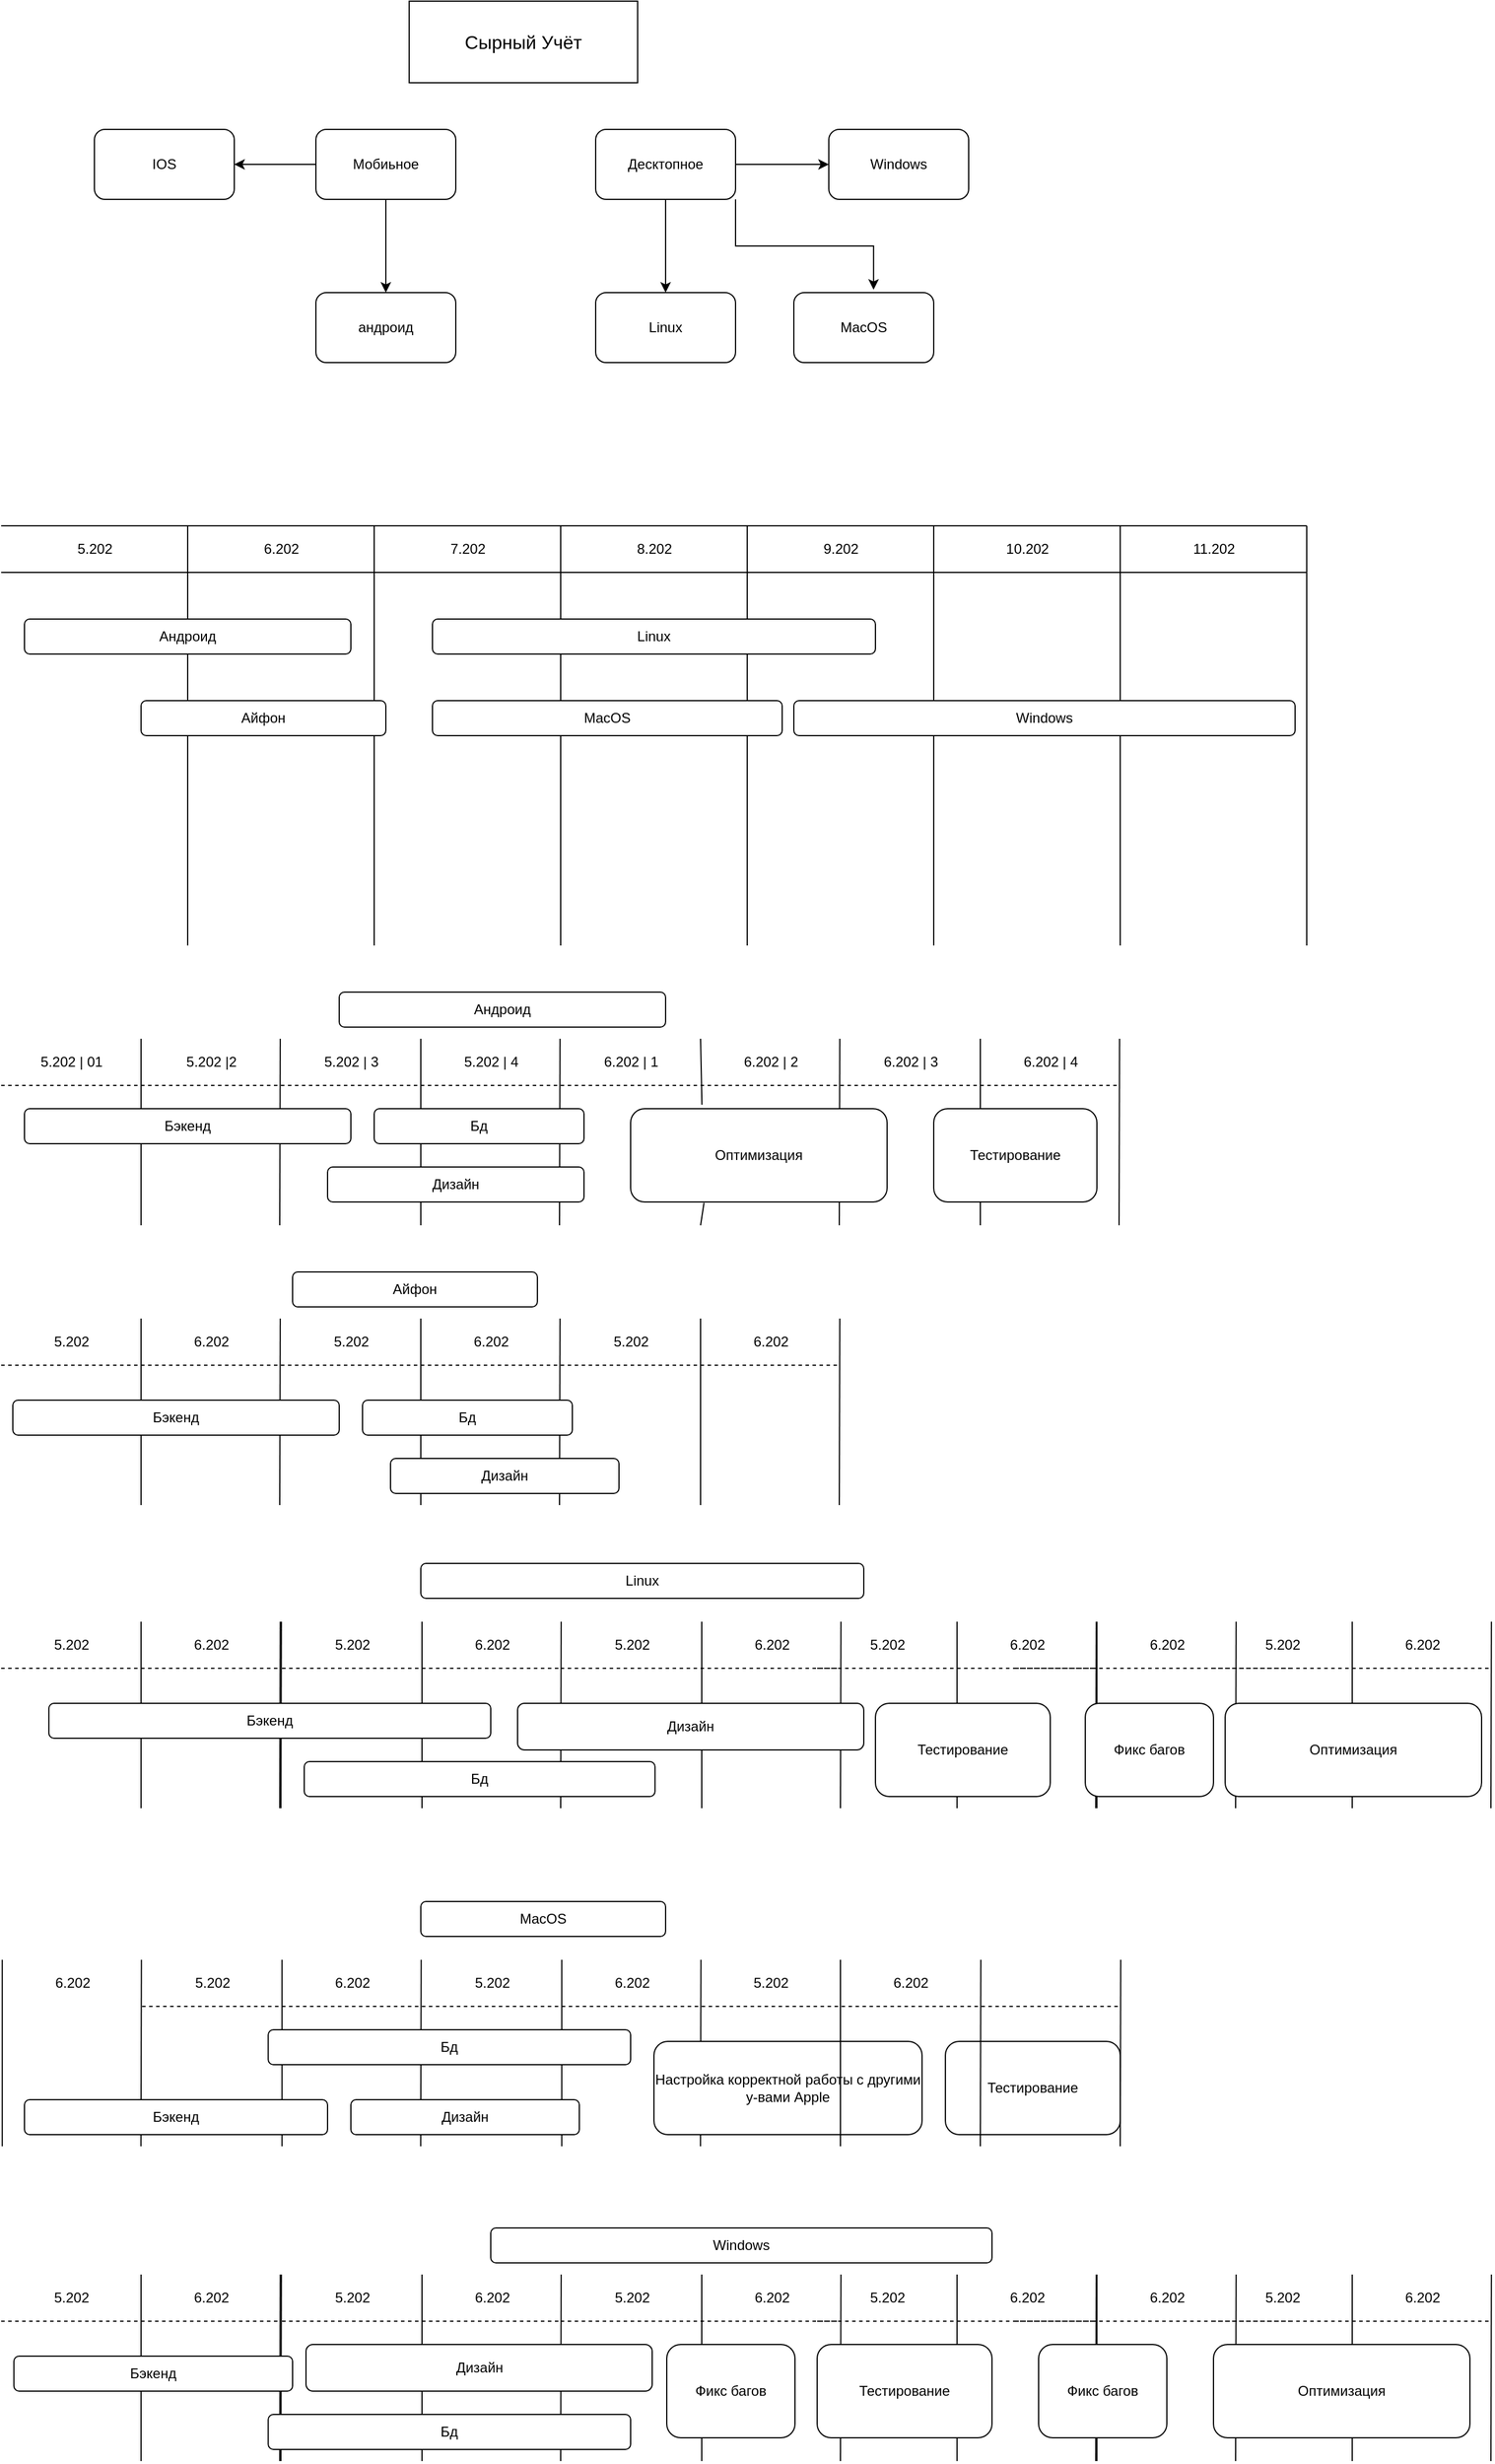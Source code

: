 <mxfile version="15.2.1" type="github">
  <diagram id="F3Oq2SdxqIKDGbHoNa_y" name="Page-1">
    <mxGraphModel dx="1240" dy="643" grid="1" gridSize="10" guides="1" tooltips="1" connect="1" arrows="1" fold="1" page="1" pageScale="1" pageWidth="827" pageHeight="1169" math="0" shadow="0">
      <root>
        <mxCell id="0" />
        <mxCell id="1" parent="0" />
        <mxCell id="UUQHCcC1c7Up3ryjeAP4-1" value="&lt;font style=&quot;font-size: 16px&quot;&gt;Сырный Учёт&lt;/font&gt;" style="rounded=0;whiteSpace=wrap;html=1;" vertex="1" parent="1">
          <mxGeometry x="350" y="30" width="196" height="70" as="geometry" />
        </mxCell>
        <mxCell id="UUQHCcC1c7Up3ryjeAP4-4" value="" style="edgeStyle=orthogonalEdgeStyle;rounded=0;orthogonalLoop=1;jettySize=auto;html=1;" edge="1" parent="1" source="UUQHCcC1c7Up3ryjeAP4-2" target="UUQHCcC1c7Up3ryjeAP4-3">
          <mxGeometry relative="1" as="geometry" />
        </mxCell>
        <mxCell id="UUQHCcC1c7Up3ryjeAP4-6" value="" style="edgeStyle=orthogonalEdgeStyle;rounded=0;orthogonalLoop=1;jettySize=auto;html=1;" edge="1" parent="1" source="UUQHCcC1c7Up3ryjeAP4-2" target="UUQHCcC1c7Up3ryjeAP4-5">
          <mxGeometry relative="1" as="geometry" />
        </mxCell>
        <mxCell id="UUQHCcC1c7Up3ryjeAP4-2" value="Мобиьное" style="rounded=1;whiteSpace=wrap;html=1;" vertex="1" parent="1">
          <mxGeometry x="270" y="140" width="120" height="60" as="geometry" />
        </mxCell>
        <mxCell id="UUQHCcC1c7Up3ryjeAP4-3" value="андроид" style="whiteSpace=wrap;html=1;rounded=1;" vertex="1" parent="1">
          <mxGeometry x="270" y="280" width="120" height="60" as="geometry" />
        </mxCell>
        <mxCell id="UUQHCcC1c7Up3ryjeAP4-5" value="IOS" style="whiteSpace=wrap;html=1;rounded=1;" vertex="1" parent="1">
          <mxGeometry x="80" y="140" width="120" height="60" as="geometry" />
        </mxCell>
        <mxCell id="UUQHCcC1c7Up3ryjeAP4-10" value="" style="edgeStyle=orthogonalEdgeStyle;rounded=0;orthogonalLoop=1;jettySize=auto;html=1;" edge="1" parent="1" source="UUQHCcC1c7Up3ryjeAP4-7" target="UUQHCcC1c7Up3ryjeAP4-9">
          <mxGeometry relative="1" as="geometry" />
        </mxCell>
        <mxCell id="UUQHCcC1c7Up3ryjeAP4-12" value="" style="edgeStyle=orthogonalEdgeStyle;rounded=0;orthogonalLoop=1;jettySize=auto;html=1;" edge="1" parent="1" source="UUQHCcC1c7Up3ryjeAP4-7" target="UUQHCcC1c7Up3ryjeAP4-11">
          <mxGeometry relative="1" as="geometry" />
        </mxCell>
        <mxCell id="UUQHCcC1c7Up3ryjeAP4-13" style="edgeStyle=orthogonalEdgeStyle;rounded=0;orthogonalLoop=1;jettySize=auto;html=1;exitX=1;exitY=1;exitDx=0;exitDy=0;entryX=0.57;entryY=-0.042;entryDx=0;entryDy=0;entryPerimeter=0;" edge="1" parent="1" source="UUQHCcC1c7Up3ryjeAP4-7" target="UUQHCcC1c7Up3ryjeAP4-14">
          <mxGeometry relative="1" as="geometry">
            <mxPoint x="770" y="260" as="targetPoint" />
          </mxGeometry>
        </mxCell>
        <mxCell id="UUQHCcC1c7Up3ryjeAP4-7" value="Десктопное" style="rounded=1;whiteSpace=wrap;html=1;" vertex="1" parent="1">
          <mxGeometry x="510" y="140" width="120" height="60" as="geometry" />
        </mxCell>
        <mxCell id="UUQHCcC1c7Up3ryjeAP4-9" value="Linux" style="whiteSpace=wrap;html=1;rounded=1;" vertex="1" parent="1">
          <mxGeometry x="510" y="280" width="120" height="60" as="geometry" />
        </mxCell>
        <mxCell id="UUQHCcC1c7Up3ryjeAP4-11" value="Windows" style="whiteSpace=wrap;html=1;rounded=1;" vertex="1" parent="1">
          <mxGeometry x="710" y="140" width="120" height="60" as="geometry" />
        </mxCell>
        <mxCell id="UUQHCcC1c7Up3ryjeAP4-14" value="MacOS" style="rounded=1;whiteSpace=wrap;html=1;" vertex="1" parent="1">
          <mxGeometry x="680" y="280" width="120" height="60" as="geometry" />
        </mxCell>
        <mxCell id="UUQHCcC1c7Up3ryjeAP4-15" value="" style="endArrow=none;html=1;" edge="1" parent="1">
          <mxGeometry width="50" height="50" relative="1" as="geometry">
            <mxPoint y="480" as="sourcePoint" />
            <mxPoint x="1120" y="480" as="targetPoint" />
          </mxGeometry>
        </mxCell>
        <mxCell id="UUQHCcC1c7Up3ryjeAP4-18" value="" style="endArrow=none;html=1;" edge="1" parent="1">
          <mxGeometry width="50" height="50" relative="1" as="geometry">
            <mxPoint x="160" y="840" as="sourcePoint" />
            <mxPoint x="160" y="480" as="targetPoint" />
          </mxGeometry>
        </mxCell>
        <mxCell id="UUQHCcC1c7Up3ryjeAP4-19" value="" style="endArrow=none;html=1;" edge="1" parent="1">
          <mxGeometry width="50" height="50" relative="1" as="geometry">
            <mxPoint x="480" y="840.0" as="sourcePoint" />
            <mxPoint x="480" y="480" as="targetPoint" />
          </mxGeometry>
        </mxCell>
        <mxCell id="UUQHCcC1c7Up3ryjeAP4-20" value="" style="endArrow=none;html=1;" edge="1" parent="1">
          <mxGeometry width="50" height="50" relative="1" as="geometry">
            <mxPoint x="320" y="840.0" as="sourcePoint" />
            <mxPoint x="320" y="480" as="targetPoint" />
          </mxGeometry>
        </mxCell>
        <mxCell id="UUQHCcC1c7Up3ryjeAP4-21" value="" style="endArrow=none;html=1;" edge="1" parent="1">
          <mxGeometry width="50" height="50" relative="1" as="geometry">
            <mxPoint x="800" y="840.0" as="sourcePoint" />
            <mxPoint x="800" y="480" as="targetPoint" />
          </mxGeometry>
        </mxCell>
        <mxCell id="UUQHCcC1c7Up3ryjeAP4-22" value="" style="endArrow=none;html=1;" edge="1" parent="1">
          <mxGeometry width="50" height="50" relative="1" as="geometry">
            <mxPoint x="640" y="840.0" as="sourcePoint" />
            <mxPoint x="640" y="480" as="targetPoint" />
          </mxGeometry>
        </mxCell>
        <mxCell id="UUQHCcC1c7Up3ryjeAP4-23" value="" style="endArrow=none;html=1;" edge="1" parent="1">
          <mxGeometry width="50" height="50" relative="1" as="geometry">
            <mxPoint y="520" as="sourcePoint" />
            <mxPoint x="1120" y="520" as="targetPoint" />
          </mxGeometry>
        </mxCell>
        <mxCell id="UUQHCcC1c7Up3ryjeAP4-24" value="6.202" style="text;html=1;align=center;verticalAlign=middle;resizable=0;points=[];autosize=1;strokeColor=none;fillColor=none;" vertex="1" parent="1">
          <mxGeometry x="210" y="490" width="60" height="20" as="geometry" />
        </mxCell>
        <mxCell id="UUQHCcC1c7Up3ryjeAP4-25" value="7.202" style="text;html=1;align=center;verticalAlign=middle;resizable=0;points=[];autosize=1;strokeColor=none;fillColor=none;" vertex="1" parent="1">
          <mxGeometry x="370" y="490" width="60" height="20" as="geometry" />
        </mxCell>
        <mxCell id="UUQHCcC1c7Up3ryjeAP4-26" value="5.202" style="text;html=1;align=center;verticalAlign=middle;resizable=0;points=[];autosize=1;strokeColor=none;fillColor=none;" vertex="1" parent="1">
          <mxGeometry x="50" y="490" width="60" height="20" as="geometry" />
        </mxCell>
        <mxCell id="UUQHCcC1c7Up3ryjeAP4-27" value="8.202" style="text;html=1;align=center;verticalAlign=middle;resizable=0;points=[];autosize=1;strokeColor=none;fillColor=none;" vertex="1" parent="1">
          <mxGeometry x="530" y="490" width="60" height="20" as="geometry" />
        </mxCell>
        <mxCell id="UUQHCcC1c7Up3ryjeAP4-28" value="9.202" style="text;html=1;align=center;verticalAlign=middle;resizable=0;points=[];autosize=1;strokeColor=none;fillColor=none;" vertex="1" parent="1">
          <mxGeometry x="690" y="490" width="60" height="20" as="geometry" />
        </mxCell>
        <mxCell id="UUQHCcC1c7Up3ryjeAP4-29" value="Андроид" style="rounded=1;whiteSpace=wrap;html=1;" vertex="1" parent="1">
          <mxGeometry x="20" y="560" width="280" height="30" as="geometry" />
        </mxCell>
        <mxCell id="UUQHCcC1c7Up3ryjeAP4-30" value="Айфон" style="rounded=1;whiteSpace=wrap;html=1;" vertex="1" parent="1">
          <mxGeometry x="120" y="630" width="210" height="30" as="geometry" />
        </mxCell>
        <mxCell id="UUQHCcC1c7Up3ryjeAP4-31" value="Linux" style="rounded=1;whiteSpace=wrap;html=1;" vertex="1" parent="1">
          <mxGeometry x="370" y="560" width="380" height="30" as="geometry" />
        </mxCell>
        <mxCell id="UUQHCcC1c7Up3ryjeAP4-32" value="MacOS" style="rounded=1;whiteSpace=wrap;html=1;" vertex="1" parent="1">
          <mxGeometry x="370" y="630" width="300" height="30" as="geometry" />
        </mxCell>
        <mxCell id="UUQHCcC1c7Up3ryjeAP4-36" value="" style="endArrow=none;html=1;" edge="1" parent="1">
          <mxGeometry width="50" height="50" relative="1" as="geometry">
            <mxPoint x="1120" y="840.0" as="sourcePoint" />
            <mxPoint x="1120" y="480" as="targetPoint" />
          </mxGeometry>
        </mxCell>
        <mxCell id="UUQHCcC1c7Up3ryjeAP4-37" value="" style="endArrow=none;html=1;" edge="1" parent="1">
          <mxGeometry width="50" height="50" relative="1" as="geometry">
            <mxPoint x="960" y="840.0" as="sourcePoint" />
            <mxPoint x="960" y="480" as="targetPoint" />
          </mxGeometry>
        </mxCell>
        <mxCell id="UUQHCcC1c7Up3ryjeAP4-38" value="11.202" style="text;html=1;align=center;verticalAlign=middle;resizable=0;points=[];autosize=1;strokeColor=none;fillColor=none;" vertex="1" parent="1">
          <mxGeometry x="1010" y="490" width="60" height="20" as="geometry" />
        </mxCell>
        <mxCell id="UUQHCcC1c7Up3ryjeAP4-39" value="10.202" style="text;html=1;align=center;verticalAlign=middle;resizable=0;points=[];autosize=1;strokeColor=none;fillColor=none;" vertex="1" parent="1">
          <mxGeometry x="850" y="490" width="60" height="20" as="geometry" />
        </mxCell>
        <mxCell id="UUQHCcC1c7Up3ryjeAP4-40" value="Windows" style="rounded=1;whiteSpace=wrap;html=1;" vertex="1" parent="1">
          <mxGeometry x="680" y="630" width="430" height="30" as="geometry" />
        </mxCell>
        <mxCell id="UUQHCcC1c7Up3ryjeAP4-41" value="" style="endArrow=none;html=1;" edge="1" parent="1">
          <mxGeometry width="50" height="50" relative="1" as="geometry">
            <mxPoint x="120" y="1080" as="sourcePoint" />
            <mxPoint x="120" y="920" as="targetPoint" />
          </mxGeometry>
        </mxCell>
        <mxCell id="UUQHCcC1c7Up3ryjeAP4-42" value="" style="endArrow=none;html=1;" edge="1" parent="1">
          <mxGeometry width="50" height="50" relative="1" as="geometry">
            <mxPoint x="239" y="1080" as="sourcePoint" />
            <mxPoint x="239.41" y="920" as="targetPoint" />
          </mxGeometry>
        </mxCell>
        <mxCell id="UUQHCcC1c7Up3ryjeAP4-43" value="5.202 |2" style="text;html=1;align=center;verticalAlign=middle;resizable=0;points=[];autosize=1;strokeColor=none;fillColor=none;" vertex="1" parent="1">
          <mxGeometry x="145" y="930" width="70" height="20" as="geometry" />
        </mxCell>
        <mxCell id="UUQHCcC1c7Up3ryjeAP4-44" value="5.202 | 01" style="text;html=1;align=center;verticalAlign=middle;resizable=0;points=[];autosize=1;strokeColor=none;fillColor=none;" vertex="1" parent="1">
          <mxGeometry x="20" y="930" width="80" height="20" as="geometry" />
        </mxCell>
        <mxCell id="UUQHCcC1c7Up3ryjeAP4-45" value="Андроид" style="rounded=1;whiteSpace=wrap;html=1;" vertex="1" parent="1">
          <mxGeometry x="290" y="880" width="280" height="30" as="geometry" />
        </mxCell>
        <mxCell id="UUQHCcC1c7Up3ryjeAP4-47" value="" style="endArrow=none;dashed=1;html=1;" edge="1" parent="1">
          <mxGeometry width="50" height="50" relative="1" as="geometry">
            <mxPoint y="960" as="sourcePoint" />
            <mxPoint x="240" y="960" as="targetPoint" />
          </mxGeometry>
        </mxCell>
        <mxCell id="UUQHCcC1c7Up3ryjeAP4-52" value="" style="endArrow=none;html=1;" edge="1" parent="1">
          <mxGeometry width="50" height="50" relative="1" as="geometry">
            <mxPoint x="360" y="1080.0" as="sourcePoint" />
            <mxPoint x="360" y="920.0" as="targetPoint" />
          </mxGeometry>
        </mxCell>
        <mxCell id="UUQHCcC1c7Up3ryjeAP4-53" value="" style="endArrow=none;html=1;" edge="1" parent="1">
          <mxGeometry width="50" height="50" relative="1" as="geometry">
            <mxPoint x="479" y="1080.0" as="sourcePoint" />
            <mxPoint x="479.41" y="920.0" as="targetPoint" />
          </mxGeometry>
        </mxCell>
        <mxCell id="UUQHCcC1c7Up3ryjeAP4-54" value="5.202 | 4" style="text;html=1;align=center;verticalAlign=middle;resizable=0;points=[];autosize=1;strokeColor=none;fillColor=none;" vertex="1" parent="1">
          <mxGeometry x="380" y="930" width="80" height="20" as="geometry" />
        </mxCell>
        <mxCell id="UUQHCcC1c7Up3ryjeAP4-55" value="5.202 | 3" style="text;html=1;align=center;verticalAlign=middle;resizable=0;points=[];autosize=1;strokeColor=none;fillColor=none;" vertex="1" parent="1">
          <mxGeometry x="260" y="930" width="80" height="20" as="geometry" />
        </mxCell>
        <mxCell id="UUQHCcC1c7Up3ryjeAP4-56" value="" style="endArrow=none;dashed=1;html=1;" edge="1" parent="1">
          <mxGeometry width="50" height="50" relative="1" as="geometry">
            <mxPoint x="240" y="960.0" as="sourcePoint" />
            <mxPoint x="480" y="960.0" as="targetPoint" />
          </mxGeometry>
        </mxCell>
        <mxCell id="UUQHCcC1c7Up3ryjeAP4-57" value="" style="endArrow=none;html=1;startArrow=none;exitX=0.278;exitY=-0.042;exitDx=0;exitDy=0;exitPerimeter=0;" edge="1" parent="1" source="UUQHCcC1c7Up3ryjeAP4-123">
          <mxGeometry width="50" height="50" relative="1" as="geometry">
            <mxPoint x="600" y="970" as="sourcePoint" />
            <mxPoint x="600" y="920.0" as="targetPoint" />
          </mxGeometry>
        </mxCell>
        <mxCell id="UUQHCcC1c7Up3ryjeAP4-58" value="" style="endArrow=none;html=1;" edge="1" parent="1">
          <mxGeometry width="50" height="50" relative="1" as="geometry">
            <mxPoint x="719" y="1080.0" as="sourcePoint" />
            <mxPoint x="719.41" y="920.0" as="targetPoint" />
          </mxGeometry>
        </mxCell>
        <mxCell id="UUQHCcC1c7Up3ryjeAP4-59" value="6.202 | 2" style="text;html=1;align=center;verticalAlign=middle;resizable=0;points=[];autosize=1;strokeColor=none;fillColor=none;" vertex="1" parent="1">
          <mxGeometry x="620" y="930" width="80" height="20" as="geometry" />
        </mxCell>
        <mxCell id="UUQHCcC1c7Up3ryjeAP4-60" value="6.202 | 1" style="text;html=1;align=center;verticalAlign=middle;resizable=0;points=[];autosize=1;strokeColor=none;fillColor=none;" vertex="1" parent="1">
          <mxGeometry x="500" y="930" width="80" height="20" as="geometry" />
        </mxCell>
        <mxCell id="UUQHCcC1c7Up3ryjeAP4-61" value="" style="endArrow=none;dashed=1;html=1;" edge="1" parent="1">
          <mxGeometry width="50" height="50" relative="1" as="geometry">
            <mxPoint x="480" y="960.0" as="sourcePoint" />
            <mxPoint x="720" y="960.0" as="targetPoint" />
          </mxGeometry>
        </mxCell>
        <mxCell id="UUQHCcC1c7Up3ryjeAP4-62" value="" style="endArrow=none;html=1;" edge="1" parent="1">
          <mxGeometry width="50" height="50" relative="1" as="geometry">
            <mxPoint x="840" y="1080.0" as="sourcePoint" />
            <mxPoint x="840" y="920.0" as="targetPoint" />
          </mxGeometry>
        </mxCell>
        <mxCell id="UUQHCcC1c7Up3ryjeAP4-63" value="" style="endArrow=none;html=1;" edge="1" parent="1">
          <mxGeometry width="50" height="50" relative="1" as="geometry">
            <mxPoint x="959" y="1080.0" as="sourcePoint" />
            <mxPoint x="959.41" y="920.0" as="targetPoint" />
          </mxGeometry>
        </mxCell>
        <mxCell id="UUQHCcC1c7Up3ryjeAP4-64" value="6.202 | 4" style="text;html=1;align=center;verticalAlign=middle;resizable=0;points=[];autosize=1;strokeColor=none;fillColor=none;" vertex="1" parent="1">
          <mxGeometry x="860" y="930" width="80" height="20" as="geometry" />
        </mxCell>
        <mxCell id="UUQHCcC1c7Up3ryjeAP4-65" value="6.202 | 3" style="text;html=1;align=center;verticalAlign=middle;resizable=0;points=[];autosize=1;strokeColor=none;fillColor=none;" vertex="1" parent="1">
          <mxGeometry x="740" y="930" width="80" height="20" as="geometry" />
        </mxCell>
        <mxCell id="UUQHCcC1c7Up3ryjeAP4-66" value="" style="endArrow=none;dashed=1;html=1;" edge="1" parent="1">
          <mxGeometry width="50" height="50" relative="1" as="geometry">
            <mxPoint x="720" y="960.0" as="sourcePoint" />
            <mxPoint x="960" y="960.0" as="targetPoint" />
          </mxGeometry>
        </mxCell>
        <mxCell id="UUQHCcC1c7Up3ryjeAP4-67" value="" style="endArrow=none;html=1;" edge="1" parent="1">
          <mxGeometry width="50" height="50" relative="1" as="geometry">
            <mxPoint x="120" y="1320.0" as="sourcePoint" />
            <mxPoint x="120" y="1160.0" as="targetPoint" />
          </mxGeometry>
        </mxCell>
        <mxCell id="UUQHCcC1c7Up3ryjeAP4-68" value="" style="endArrow=none;html=1;" edge="1" parent="1">
          <mxGeometry width="50" height="50" relative="1" as="geometry">
            <mxPoint x="239" y="1320.0" as="sourcePoint" />
            <mxPoint x="239.41" y="1160.0" as="targetPoint" />
          </mxGeometry>
        </mxCell>
        <mxCell id="UUQHCcC1c7Up3ryjeAP4-69" value="6.202" style="text;html=1;align=center;verticalAlign=middle;resizable=0;points=[];autosize=1;strokeColor=none;fillColor=none;" vertex="1" parent="1">
          <mxGeometry x="150" y="1170" width="60" height="20" as="geometry" />
        </mxCell>
        <mxCell id="UUQHCcC1c7Up3ryjeAP4-70" value="5.202" style="text;html=1;align=center;verticalAlign=middle;resizable=0;points=[];autosize=1;strokeColor=none;fillColor=none;" vertex="1" parent="1">
          <mxGeometry x="30" y="1170" width="60" height="20" as="geometry" />
        </mxCell>
        <mxCell id="UUQHCcC1c7Up3ryjeAP4-71" value="" style="endArrow=none;dashed=1;html=1;" edge="1" parent="1">
          <mxGeometry width="50" height="50" relative="1" as="geometry">
            <mxPoint y="1200.0" as="sourcePoint" />
            <mxPoint x="240" y="1200.0" as="targetPoint" />
          </mxGeometry>
        </mxCell>
        <mxCell id="UUQHCcC1c7Up3ryjeAP4-72" value="" style="endArrow=none;html=1;" edge="1" parent="1">
          <mxGeometry width="50" height="50" relative="1" as="geometry">
            <mxPoint x="360" y="1320" as="sourcePoint" />
            <mxPoint x="360" y="1160.0" as="targetPoint" />
          </mxGeometry>
        </mxCell>
        <mxCell id="UUQHCcC1c7Up3ryjeAP4-73" value="" style="endArrow=none;html=1;" edge="1" parent="1">
          <mxGeometry width="50" height="50" relative="1" as="geometry">
            <mxPoint x="479" y="1320" as="sourcePoint" />
            <mxPoint x="479.41" y="1160.0" as="targetPoint" />
          </mxGeometry>
        </mxCell>
        <mxCell id="UUQHCcC1c7Up3ryjeAP4-74" value="6.202" style="text;html=1;align=center;verticalAlign=middle;resizable=0;points=[];autosize=1;strokeColor=none;fillColor=none;" vertex="1" parent="1">
          <mxGeometry x="390" y="1170" width="60" height="20" as="geometry" />
        </mxCell>
        <mxCell id="UUQHCcC1c7Up3ryjeAP4-75" value="5.202" style="text;html=1;align=center;verticalAlign=middle;resizable=0;points=[];autosize=1;strokeColor=none;fillColor=none;" vertex="1" parent="1">
          <mxGeometry x="270" y="1170" width="60" height="20" as="geometry" />
        </mxCell>
        <mxCell id="UUQHCcC1c7Up3ryjeAP4-76" value="" style="endArrow=none;dashed=1;html=1;" edge="1" parent="1">
          <mxGeometry width="50" height="50" relative="1" as="geometry">
            <mxPoint x="240" y="1200.0" as="sourcePoint" />
            <mxPoint x="480" y="1200.0" as="targetPoint" />
          </mxGeometry>
        </mxCell>
        <mxCell id="UUQHCcC1c7Up3ryjeAP4-77" value="" style="endArrow=none;html=1;" edge="1" parent="1">
          <mxGeometry width="50" height="50" relative="1" as="geometry">
            <mxPoint x="600" y="1320" as="sourcePoint" />
            <mxPoint x="600" y="1160.0" as="targetPoint" />
          </mxGeometry>
        </mxCell>
        <mxCell id="UUQHCcC1c7Up3ryjeAP4-78" value="" style="endArrow=none;html=1;" edge="1" parent="1">
          <mxGeometry width="50" height="50" relative="1" as="geometry">
            <mxPoint x="719" y="1320" as="sourcePoint" />
            <mxPoint x="719.41" y="1160.0" as="targetPoint" />
          </mxGeometry>
        </mxCell>
        <mxCell id="UUQHCcC1c7Up3ryjeAP4-79" value="6.202" style="text;html=1;align=center;verticalAlign=middle;resizable=0;points=[];autosize=1;strokeColor=none;fillColor=none;" vertex="1" parent="1">
          <mxGeometry x="630" y="1170" width="60" height="20" as="geometry" />
        </mxCell>
        <mxCell id="UUQHCcC1c7Up3ryjeAP4-80" value="5.202" style="text;html=1;align=center;verticalAlign=middle;resizable=0;points=[];autosize=1;strokeColor=none;fillColor=none;" vertex="1" parent="1">
          <mxGeometry x="510" y="1170" width="60" height="20" as="geometry" />
        </mxCell>
        <mxCell id="UUQHCcC1c7Up3ryjeAP4-81" value="" style="endArrow=none;dashed=1;html=1;" edge="1" parent="1">
          <mxGeometry width="50" height="50" relative="1" as="geometry">
            <mxPoint x="480" y="1200.0" as="sourcePoint" />
            <mxPoint x="720" y="1200.0" as="targetPoint" />
          </mxGeometry>
        </mxCell>
        <mxCell id="UUQHCcC1c7Up3ryjeAP4-82" value="" style="endArrow=none;html=1;" edge="1" parent="1">
          <mxGeometry width="50" height="50" relative="1" as="geometry">
            <mxPoint x="120" y="1580" as="sourcePoint" />
            <mxPoint x="120" y="1420.0" as="targetPoint" />
          </mxGeometry>
        </mxCell>
        <mxCell id="UUQHCcC1c7Up3ryjeAP4-83" value="" style="endArrow=none;html=1;" edge="1" parent="1">
          <mxGeometry width="50" height="50" relative="1" as="geometry">
            <mxPoint x="239" y="1580" as="sourcePoint" />
            <mxPoint x="239.41" y="1420.0" as="targetPoint" />
          </mxGeometry>
        </mxCell>
        <mxCell id="UUQHCcC1c7Up3ryjeAP4-84" value="6.202" style="text;html=1;align=center;verticalAlign=middle;resizable=0;points=[];autosize=1;strokeColor=none;fillColor=none;" vertex="1" parent="1">
          <mxGeometry x="150" y="1430" width="60" height="20" as="geometry" />
        </mxCell>
        <mxCell id="UUQHCcC1c7Up3ryjeAP4-85" value="5.202" style="text;html=1;align=center;verticalAlign=middle;resizable=0;points=[];autosize=1;strokeColor=none;fillColor=none;" vertex="1" parent="1">
          <mxGeometry x="30" y="1430" width="60" height="20" as="geometry" />
        </mxCell>
        <mxCell id="UUQHCcC1c7Up3ryjeAP4-86" value="" style="endArrow=none;dashed=1;html=1;" edge="1" parent="1">
          <mxGeometry width="50" height="50" relative="1" as="geometry">
            <mxPoint y="1460.0" as="sourcePoint" />
            <mxPoint x="240" y="1460.0" as="targetPoint" />
          </mxGeometry>
        </mxCell>
        <mxCell id="UUQHCcC1c7Up3ryjeAP4-88" value="" style="endArrow=none;html=1;" edge="1" parent="1">
          <mxGeometry width="50" height="50" relative="1" as="geometry">
            <mxPoint x="240" y="1580" as="sourcePoint" />
            <mxPoint x="240.41" y="1420.0" as="targetPoint" />
          </mxGeometry>
        </mxCell>
        <mxCell id="UUQHCcC1c7Up3ryjeAP4-89" value="" style="endArrow=none;html=1;" edge="1" parent="1">
          <mxGeometry width="50" height="50" relative="1" as="geometry">
            <mxPoint x="361" y="1580" as="sourcePoint" />
            <mxPoint x="361" y="1420.0" as="targetPoint" />
          </mxGeometry>
        </mxCell>
        <mxCell id="UUQHCcC1c7Up3ryjeAP4-90" value="" style="endArrow=none;html=1;" edge="1" parent="1">
          <mxGeometry width="50" height="50" relative="1" as="geometry">
            <mxPoint x="480" y="1580" as="sourcePoint" />
            <mxPoint x="480.41" y="1420.0" as="targetPoint" />
          </mxGeometry>
        </mxCell>
        <mxCell id="UUQHCcC1c7Up3ryjeAP4-91" value="6.202" style="text;html=1;align=center;verticalAlign=middle;resizable=0;points=[];autosize=1;strokeColor=none;fillColor=none;" vertex="1" parent="1">
          <mxGeometry x="391" y="1430" width="60" height="20" as="geometry" />
        </mxCell>
        <mxCell id="UUQHCcC1c7Up3ryjeAP4-92" value="5.202" style="text;html=1;align=center;verticalAlign=middle;resizable=0;points=[];autosize=1;strokeColor=none;fillColor=none;" vertex="1" parent="1">
          <mxGeometry x="271" y="1430" width="60" height="20" as="geometry" />
        </mxCell>
        <mxCell id="UUQHCcC1c7Up3ryjeAP4-93" value="" style="endArrow=none;dashed=1;html=1;" edge="1" parent="1">
          <mxGeometry width="50" height="50" relative="1" as="geometry">
            <mxPoint x="241" y="1460.0" as="sourcePoint" />
            <mxPoint x="481" y="1460.0" as="targetPoint" />
          </mxGeometry>
        </mxCell>
        <mxCell id="UUQHCcC1c7Up3ryjeAP4-94" value="" style="endArrow=none;html=1;" edge="1" parent="1">
          <mxGeometry width="50" height="50" relative="1" as="geometry">
            <mxPoint x="601" y="1580" as="sourcePoint" />
            <mxPoint x="601" y="1420.0" as="targetPoint" />
          </mxGeometry>
        </mxCell>
        <mxCell id="UUQHCcC1c7Up3ryjeAP4-95" value="" style="endArrow=none;html=1;" edge="1" parent="1">
          <mxGeometry width="50" height="50" relative="1" as="geometry">
            <mxPoint x="720" y="1580" as="sourcePoint" />
            <mxPoint x="720.41" y="1420.0" as="targetPoint" />
          </mxGeometry>
        </mxCell>
        <mxCell id="UUQHCcC1c7Up3ryjeAP4-96" value="6.202" style="text;html=1;align=center;verticalAlign=middle;resizable=0;points=[];autosize=1;strokeColor=none;fillColor=none;" vertex="1" parent="1">
          <mxGeometry x="631" y="1430" width="60" height="20" as="geometry" />
        </mxCell>
        <mxCell id="UUQHCcC1c7Up3ryjeAP4-97" value="5.202" style="text;html=1;align=center;verticalAlign=middle;resizable=0;points=[];autosize=1;strokeColor=none;fillColor=none;" vertex="1" parent="1">
          <mxGeometry x="511" y="1430" width="60" height="20" as="geometry" />
        </mxCell>
        <mxCell id="UUQHCcC1c7Up3ryjeAP4-98" value="" style="endArrow=none;dashed=1;html=1;" edge="1" parent="1">
          <mxGeometry width="50" height="50" relative="1" as="geometry">
            <mxPoint x="700" y="1460.0" as="sourcePoint" />
            <mxPoint x="940" y="1460.0" as="targetPoint" />
          </mxGeometry>
        </mxCell>
        <mxCell id="UUQHCcC1c7Up3ryjeAP4-104" value="" style="endArrow=none;html=1;" edge="1" parent="1">
          <mxGeometry width="50" height="50" relative="1" as="geometry">
            <mxPoint x="820" y="1580" as="sourcePoint" />
            <mxPoint x="820" y="1420" as="targetPoint" />
          </mxGeometry>
        </mxCell>
        <mxCell id="UUQHCcC1c7Up3ryjeAP4-105" value="" style="endArrow=none;html=1;" edge="1" parent="1">
          <mxGeometry width="50" height="50" relative="1" as="geometry">
            <mxPoint x="939" y="1580" as="sourcePoint" />
            <mxPoint x="939.41" y="1420" as="targetPoint" />
          </mxGeometry>
        </mxCell>
        <mxCell id="UUQHCcC1c7Up3ryjeAP4-106" value="6.202" style="text;html=1;align=center;verticalAlign=middle;resizable=0;points=[];autosize=1;strokeColor=none;fillColor=none;" vertex="1" parent="1">
          <mxGeometry x="850" y="1430" width="60" height="20" as="geometry" />
        </mxCell>
        <mxCell id="UUQHCcC1c7Up3ryjeAP4-107" value="5.202" style="text;html=1;align=center;verticalAlign=middle;resizable=0;points=[];autosize=1;strokeColor=none;fillColor=none;" vertex="1" parent="1">
          <mxGeometry x="730" y="1430" width="60" height="20" as="geometry" />
        </mxCell>
        <mxCell id="UUQHCcC1c7Up3ryjeAP4-108" value="" style="endArrow=none;dashed=1;html=1;" edge="1" parent="1">
          <mxGeometry width="50" height="50" relative="1" as="geometry">
            <mxPoint x="480" y="1460" as="sourcePoint" />
            <mxPoint x="720" y="1460" as="targetPoint" />
            <Array as="points">
              <mxPoint x="599" y="1460" />
            </Array>
          </mxGeometry>
        </mxCell>
        <mxCell id="UUQHCcC1c7Up3ryjeAP4-109" value="" style="endArrow=none;html=1;" edge="1" parent="1">
          <mxGeometry width="50" height="50" relative="1" as="geometry">
            <mxPoint x="940" y="1580" as="sourcePoint" />
            <mxPoint x="940" y="1420" as="targetPoint" />
          </mxGeometry>
        </mxCell>
        <mxCell id="UUQHCcC1c7Up3ryjeAP4-110" value="" style="endArrow=none;html=1;" edge="1" parent="1">
          <mxGeometry width="50" height="50" relative="1" as="geometry">
            <mxPoint x="1059" y="1580" as="sourcePoint" />
            <mxPoint x="1059.41" y="1420" as="targetPoint" />
          </mxGeometry>
        </mxCell>
        <mxCell id="UUQHCcC1c7Up3ryjeAP4-111" value="6.202" style="text;html=1;align=center;verticalAlign=middle;resizable=0;points=[];autosize=1;strokeColor=none;fillColor=none;" vertex="1" parent="1">
          <mxGeometry x="970" y="1430" width="60" height="20" as="geometry" />
        </mxCell>
        <mxCell id="UUQHCcC1c7Up3ryjeAP4-112" value="" style="endArrow=none;dashed=1;html=1;" edge="1" parent="1">
          <mxGeometry width="50" height="50" relative="1" as="geometry">
            <mxPoint x="1039" y="1460" as="sourcePoint" />
            <mxPoint x="1279" y="1460" as="targetPoint" />
          </mxGeometry>
        </mxCell>
        <mxCell id="UUQHCcC1c7Up3ryjeAP4-113" value="" style="endArrow=none;html=1;" edge="1" parent="1">
          <mxGeometry width="50" height="50" relative="1" as="geometry">
            <mxPoint x="1159" y="1580" as="sourcePoint" />
            <mxPoint x="1159" y="1420" as="targetPoint" />
          </mxGeometry>
        </mxCell>
        <mxCell id="UUQHCcC1c7Up3ryjeAP4-114" value="" style="endArrow=none;html=1;" edge="1" parent="1">
          <mxGeometry width="50" height="50" relative="1" as="geometry">
            <mxPoint x="1278" y="1580" as="sourcePoint" />
            <mxPoint x="1278.41" y="1420" as="targetPoint" />
          </mxGeometry>
        </mxCell>
        <mxCell id="UUQHCcC1c7Up3ryjeAP4-115" value="6.202" style="text;html=1;align=center;verticalAlign=middle;resizable=0;points=[];autosize=1;strokeColor=none;fillColor=none;" vertex="1" parent="1">
          <mxGeometry x="1189" y="1430" width="60" height="20" as="geometry" />
        </mxCell>
        <mxCell id="UUQHCcC1c7Up3ryjeAP4-116" value="5.202" style="text;html=1;align=center;verticalAlign=middle;resizable=0;points=[];autosize=1;strokeColor=none;fillColor=none;" vertex="1" parent="1">
          <mxGeometry x="1069" y="1430" width="60" height="20" as="geometry" />
        </mxCell>
        <mxCell id="UUQHCcC1c7Up3ryjeAP4-117" value="" style="endArrow=none;dashed=1;html=1;" edge="1" parent="1">
          <mxGeometry width="50" height="50" relative="1" as="geometry">
            <mxPoint x="870" y="1460" as="sourcePoint" />
            <mxPoint x="1110" y="1460" as="targetPoint" />
          </mxGeometry>
        </mxCell>
        <mxCell id="UUQHCcC1c7Up3ryjeAP4-118" value="Айфон" style="rounded=1;whiteSpace=wrap;html=1;" vertex="1" parent="1">
          <mxGeometry x="250" y="1120" width="210" height="30" as="geometry" />
        </mxCell>
        <mxCell id="UUQHCcC1c7Up3ryjeAP4-119" value="Бэкенд" style="rounded=1;whiteSpace=wrap;html=1;" vertex="1" parent="1">
          <mxGeometry x="20" y="980" width="280" height="30" as="geometry" />
        </mxCell>
        <mxCell id="UUQHCcC1c7Up3ryjeAP4-120" value="Бд" style="rounded=1;whiteSpace=wrap;html=1;" vertex="1" parent="1">
          <mxGeometry x="320" y="980" width="180" height="30" as="geometry" />
        </mxCell>
        <mxCell id="UUQHCcC1c7Up3ryjeAP4-122" value="Дизайн" style="rounded=1;whiteSpace=wrap;html=1;" vertex="1" parent="1">
          <mxGeometry x="280" y="1030" width="220" height="30" as="geometry" />
        </mxCell>
        <mxCell id="UUQHCcC1c7Up3ryjeAP4-123" value="Оптимизация" style="rounded=1;whiteSpace=wrap;html=1;" vertex="1" parent="1">
          <mxGeometry x="540" y="980" width="220" height="80" as="geometry" />
        </mxCell>
        <mxCell id="UUQHCcC1c7Up3ryjeAP4-124" value="" style="endArrow=none;html=1;entryX=0.286;entryY=1.01;entryDx=0;entryDy=0;entryPerimeter=0;" edge="1" parent="1" target="UUQHCcC1c7Up3ryjeAP4-123">
          <mxGeometry width="50" height="50" relative="1" as="geometry">
            <mxPoint x="600" y="1080.0" as="sourcePoint" />
            <mxPoint x="600" y="920.0" as="targetPoint" />
          </mxGeometry>
        </mxCell>
        <mxCell id="UUQHCcC1c7Up3ryjeAP4-125" value="Тестирование" style="rounded=1;whiteSpace=wrap;html=1;" vertex="1" parent="1">
          <mxGeometry x="800" y="980" width="140" height="80" as="geometry" />
        </mxCell>
        <mxCell id="UUQHCcC1c7Up3ryjeAP4-126" value="Бэкенд" style="rounded=1;whiteSpace=wrap;html=1;" vertex="1" parent="1">
          <mxGeometry x="10" y="1230" width="280" height="30" as="geometry" />
        </mxCell>
        <mxCell id="UUQHCcC1c7Up3ryjeAP4-127" value="Бд" style="rounded=1;whiteSpace=wrap;html=1;" vertex="1" parent="1">
          <mxGeometry x="310" y="1230" width="180" height="30" as="geometry" />
        </mxCell>
        <mxCell id="UUQHCcC1c7Up3ryjeAP4-129" value="Дизайн" style="rounded=1;whiteSpace=wrap;html=1;" vertex="1" parent="1">
          <mxGeometry x="334" y="1280" width="196" height="30" as="geometry" />
        </mxCell>
        <mxCell id="UUQHCcC1c7Up3ryjeAP4-130" value="Тестирование" style="rounded=1;whiteSpace=wrap;html=1;" vertex="1" parent="1">
          <mxGeometry x="750" y="1490" width="150" height="80" as="geometry" />
        </mxCell>
        <mxCell id="UUQHCcC1c7Up3ryjeAP4-132" value="Linux" style="rounded=1;whiteSpace=wrap;html=1;" vertex="1" parent="1">
          <mxGeometry x="360" y="1370" width="380" height="30" as="geometry" />
        </mxCell>
        <mxCell id="UUQHCcC1c7Up3ryjeAP4-152" value="" style="endArrow=none;html=1;" edge="1" parent="1">
          <mxGeometry width="50" height="50" relative="1" as="geometry">
            <mxPoint x="0.91" y="1870" as="sourcePoint" />
            <mxPoint x="0.91" y="1710.0" as="targetPoint" />
          </mxGeometry>
        </mxCell>
        <mxCell id="UUQHCcC1c7Up3ryjeAP4-153" value="" style="endArrow=none;html=1;" edge="1" parent="1">
          <mxGeometry width="50" height="50" relative="1" as="geometry">
            <mxPoint x="119.91" y="1870" as="sourcePoint" />
            <mxPoint x="120.32" y="1710.0" as="targetPoint" />
          </mxGeometry>
        </mxCell>
        <mxCell id="UUQHCcC1c7Up3ryjeAP4-154" value="6.202" style="text;html=1;align=center;verticalAlign=middle;resizable=0;points=[];autosize=1;strokeColor=none;fillColor=none;" vertex="1" parent="1">
          <mxGeometry x="30.91" y="1720" width="60" height="20" as="geometry" />
        </mxCell>
        <mxCell id="UUQHCcC1c7Up3ryjeAP4-155" value="" style="endArrow=none;html=1;" edge="1" parent="1">
          <mxGeometry width="50" height="50" relative="1" as="geometry">
            <mxPoint x="240.91" y="1870" as="sourcePoint" />
            <mxPoint x="240.91" y="1710.0" as="targetPoint" />
          </mxGeometry>
        </mxCell>
        <mxCell id="UUQHCcC1c7Up3ryjeAP4-156" value="" style="endArrow=none;html=1;" edge="1" parent="1">
          <mxGeometry width="50" height="50" relative="1" as="geometry">
            <mxPoint x="359.91" y="1870" as="sourcePoint" />
            <mxPoint x="360.32" y="1710.0" as="targetPoint" />
          </mxGeometry>
        </mxCell>
        <mxCell id="UUQHCcC1c7Up3ryjeAP4-157" value="6.202" style="text;html=1;align=center;verticalAlign=middle;resizable=0;points=[];autosize=1;strokeColor=none;fillColor=none;" vertex="1" parent="1">
          <mxGeometry x="270.91" y="1720" width="60" height="20" as="geometry" />
        </mxCell>
        <mxCell id="UUQHCcC1c7Up3ryjeAP4-158" value="5.202" style="text;html=1;align=center;verticalAlign=middle;resizable=0;points=[];autosize=1;strokeColor=none;fillColor=none;" vertex="1" parent="1">
          <mxGeometry x="150.91" y="1720" width="60" height="20" as="geometry" />
        </mxCell>
        <mxCell id="UUQHCcC1c7Up3ryjeAP4-159" value="" style="endArrow=none;dashed=1;html=1;" edge="1" parent="1">
          <mxGeometry width="50" height="50" relative="1" as="geometry">
            <mxPoint x="120.91" y="1750.0" as="sourcePoint" />
            <mxPoint x="360.91" y="1750.0" as="targetPoint" />
          </mxGeometry>
        </mxCell>
        <mxCell id="UUQHCcC1c7Up3ryjeAP4-160" value="" style="endArrow=none;html=1;" edge="1" parent="1">
          <mxGeometry width="50" height="50" relative="1" as="geometry">
            <mxPoint x="480.91" y="1870" as="sourcePoint" />
            <mxPoint x="480.91" y="1710.0" as="targetPoint" />
          </mxGeometry>
        </mxCell>
        <mxCell id="UUQHCcC1c7Up3ryjeAP4-161" value="" style="endArrow=none;html=1;" edge="1" parent="1">
          <mxGeometry width="50" height="50" relative="1" as="geometry">
            <mxPoint x="599.91" y="1870" as="sourcePoint" />
            <mxPoint x="600.32" y="1710.0" as="targetPoint" />
          </mxGeometry>
        </mxCell>
        <mxCell id="UUQHCcC1c7Up3ryjeAP4-162" value="6.202" style="text;html=1;align=center;verticalAlign=middle;resizable=0;points=[];autosize=1;strokeColor=none;fillColor=none;" vertex="1" parent="1">
          <mxGeometry x="510.91" y="1720" width="60" height="20" as="geometry" />
        </mxCell>
        <mxCell id="UUQHCcC1c7Up3ryjeAP4-163" value="5.202" style="text;html=1;align=center;verticalAlign=middle;resizable=0;points=[];autosize=1;strokeColor=none;fillColor=none;" vertex="1" parent="1">
          <mxGeometry x="390.91" y="1720" width="60" height="20" as="geometry" />
        </mxCell>
        <mxCell id="UUQHCcC1c7Up3ryjeAP4-164" value="" style="endArrow=none;dashed=1;html=1;" edge="1" parent="1">
          <mxGeometry width="50" height="50" relative="1" as="geometry">
            <mxPoint x="360.91" y="1750.0" as="sourcePoint" />
            <mxPoint x="960" y="1750" as="targetPoint" />
          </mxGeometry>
        </mxCell>
        <mxCell id="UUQHCcC1c7Up3ryjeAP4-165" value="MacOS" style="rounded=1;whiteSpace=wrap;html=1;" vertex="1" parent="1">
          <mxGeometry x="360" y="1660" width="210" height="30" as="geometry" />
        </mxCell>
        <mxCell id="UUQHCcC1c7Up3ryjeAP4-166" value="Бд" style="rounded=1;whiteSpace=wrap;html=1;" vertex="1" parent="1">
          <mxGeometry x="229.09" y="1770" width="310.91" height="30" as="geometry" />
        </mxCell>
        <mxCell id="UUQHCcC1c7Up3ryjeAP4-167" value="Дизайн" style="rounded=1;whiteSpace=wrap;html=1;" vertex="1" parent="1">
          <mxGeometry x="300" y="1830" width="196" height="30" as="geometry" />
        </mxCell>
        <mxCell id="UUQHCcC1c7Up3ryjeAP4-168" value="Настройка корректной работы с другими у-вами Apple" style="rounded=1;whiteSpace=wrap;html=1;" vertex="1" parent="1">
          <mxGeometry x="560" y="1780" width="230" height="80" as="geometry" />
        </mxCell>
        <mxCell id="UUQHCcC1c7Up3ryjeAP4-169" value="Бэкенд" style="rounded=1;whiteSpace=wrap;html=1;" vertex="1" parent="1">
          <mxGeometry x="40.91" y="1490" width="379.09" height="30" as="geometry" />
        </mxCell>
        <mxCell id="UUQHCcC1c7Up3ryjeAP4-171" value="Дизайн" style="rounded=1;whiteSpace=wrap;html=1;" vertex="1" parent="1">
          <mxGeometry x="443" y="1490" width="297" height="40" as="geometry" />
        </mxCell>
        <mxCell id="UUQHCcC1c7Up3ryjeAP4-172" value="Бд" style="rounded=1;whiteSpace=wrap;html=1;" vertex="1" parent="1">
          <mxGeometry x="260" y="1540" width="300.91" height="30" as="geometry" />
        </mxCell>
        <mxCell id="UUQHCcC1c7Up3ryjeAP4-173" value="Оптимизация" style="rounded=1;whiteSpace=wrap;html=1;" vertex="1" parent="1">
          <mxGeometry x="1050" y="1490" width="220" height="80" as="geometry" />
        </mxCell>
        <mxCell id="UUQHCcC1c7Up3ryjeAP4-175" value="Фикс багов" style="rounded=1;whiteSpace=wrap;html=1;" vertex="1" parent="1">
          <mxGeometry x="930" y="1490" width="110" height="80" as="geometry" />
        </mxCell>
        <mxCell id="UUQHCcC1c7Up3ryjeAP4-177" value="" style="endArrow=none;html=1;" edge="1" parent="1">
          <mxGeometry width="50" height="50" relative="1" as="geometry">
            <mxPoint x="720.0" y="1870" as="sourcePoint" />
            <mxPoint x="720.0" y="1710" as="targetPoint" />
          </mxGeometry>
        </mxCell>
        <mxCell id="UUQHCcC1c7Up3ryjeAP4-178" value="" style="endArrow=none;html=1;" edge="1" parent="1">
          <mxGeometry width="50" height="50" relative="1" as="geometry">
            <mxPoint x="960.0" y="1870" as="sourcePoint" />
            <mxPoint x="960.41" y="1710" as="targetPoint" />
          </mxGeometry>
        </mxCell>
        <mxCell id="UUQHCcC1c7Up3ryjeAP4-179" value="6.202" style="text;html=1;align=center;verticalAlign=middle;resizable=0;points=[];autosize=1;strokeColor=none;fillColor=none;" vertex="1" parent="1">
          <mxGeometry x="750" y="1720" width="60" height="20" as="geometry" />
        </mxCell>
        <mxCell id="UUQHCcC1c7Up3ryjeAP4-180" value="5.202" style="text;html=1;align=center;verticalAlign=middle;resizable=0;points=[];autosize=1;strokeColor=none;fillColor=none;" vertex="1" parent="1">
          <mxGeometry x="630" y="1720" width="60" height="20" as="geometry" />
        </mxCell>
        <mxCell id="UUQHCcC1c7Up3ryjeAP4-181" value="Тестирование" style="rounded=1;whiteSpace=wrap;html=1;" vertex="1" parent="1">
          <mxGeometry x="810" y="1780" width="150" height="80" as="geometry" />
        </mxCell>
        <mxCell id="UUQHCcC1c7Up3ryjeAP4-182" value="" style="endArrow=none;html=1;" edge="1" parent="1">
          <mxGeometry width="50" height="50" relative="1" as="geometry">
            <mxPoint x="840" y="1870" as="sourcePoint" />
            <mxPoint x="840.41" y="1710" as="targetPoint" />
          </mxGeometry>
        </mxCell>
        <mxCell id="UUQHCcC1c7Up3ryjeAP4-184" value="Бэкенд" style="rounded=1;whiteSpace=wrap;html=1;" vertex="1" parent="1">
          <mxGeometry x="20" y="1830" width="260" height="30" as="geometry" />
        </mxCell>
        <mxCell id="UUQHCcC1c7Up3ryjeAP4-185" value="" style="endArrow=none;html=1;" edge="1" parent="1">
          <mxGeometry width="50" height="50" relative="1" as="geometry">
            <mxPoint x="120" y="2140" as="sourcePoint" />
            <mxPoint x="120" y="1980" as="targetPoint" />
          </mxGeometry>
        </mxCell>
        <mxCell id="UUQHCcC1c7Up3ryjeAP4-186" value="" style="endArrow=none;html=1;" edge="1" parent="1">
          <mxGeometry width="50" height="50" relative="1" as="geometry">
            <mxPoint x="239" y="2140" as="sourcePoint" />
            <mxPoint x="239.41" y="1980" as="targetPoint" />
          </mxGeometry>
        </mxCell>
        <mxCell id="UUQHCcC1c7Up3ryjeAP4-187" value="6.202" style="text;html=1;align=center;verticalAlign=middle;resizable=0;points=[];autosize=1;strokeColor=none;fillColor=none;" vertex="1" parent="1">
          <mxGeometry x="150" y="1990" width="60" height="20" as="geometry" />
        </mxCell>
        <mxCell id="UUQHCcC1c7Up3ryjeAP4-188" value="5.202" style="text;html=1;align=center;verticalAlign=middle;resizable=0;points=[];autosize=1;strokeColor=none;fillColor=none;" vertex="1" parent="1">
          <mxGeometry x="30" y="1990" width="60" height="20" as="geometry" />
        </mxCell>
        <mxCell id="UUQHCcC1c7Up3ryjeAP4-189" value="" style="endArrow=none;dashed=1;html=1;" edge="1" parent="1">
          <mxGeometry width="50" height="50" relative="1" as="geometry">
            <mxPoint y="2020" as="sourcePoint" />
            <mxPoint x="240" y="2020" as="targetPoint" />
          </mxGeometry>
        </mxCell>
        <mxCell id="UUQHCcC1c7Up3ryjeAP4-190" value="" style="endArrow=none;html=1;" edge="1" parent="1">
          <mxGeometry width="50" height="50" relative="1" as="geometry">
            <mxPoint x="240" y="2140" as="sourcePoint" />
            <mxPoint x="240.41" y="1980" as="targetPoint" />
          </mxGeometry>
        </mxCell>
        <mxCell id="UUQHCcC1c7Up3ryjeAP4-191" value="" style="endArrow=none;html=1;" edge="1" parent="1">
          <mxGeometry width="50" height="50" relative="1" as="geometry">
            <mxPoint x="361.0" y="2140" as="sourcePoint" />
            <mxPoint x="361.0" y="1980" as="targetPoint" />
          </mxGeometry>
        </mxCell>
        <mxCell id="UUQHCcC1c7Up3ryjeAP4-192" value="" style="endArrow=none;html=1;" edge="1" parent="1">
          <mxGeometry width="50" height="50" relative="1" as="geometry">
            <mxPoint x="480" y="2140" as="sourcePoint" />
            <mxPoint x="480.41" y="1980" as="targetPoint" />
          </mxGeometry>
        </mxCell>
        <mxCell id="UUQHCcC1c7Up3ryjeAP4-193" value="6.202" style="text;html=1;align=center;verticalAlign=middle;resizable=0;points=[];autosize=1;strokeColor=none;fillColor=none;" vertex="1" parent="1">
          <mxGeometry x="391" y="1990" width="60" height="20" as="geometry" />
        </mxCell>
        <mxCell id="UUQHCcC1c7Up3ryjeAP4-194" value="5.202" style="text;html=1;align=center;verticalAlign=middle;resizable=0;points=[];autosize=1;strokeColor=none;fillColor=none;" vertex="1" parent="1">
          <mxGeometry x="271" y="1990" width="60" height="20" as="geometry" />
        </mxCell>
        <mxCell id="UUQHCcC1c7Up3ryjeAP4-195" value="" style="endArrow=none;dashed=1;html=1;" edge="1" parent="1">
          <mxGeometry width="50" height="50" relative="1" as="geometry">
            <mxPoint x="241.0" y="2020" as="sourcePoint" />
            <mxPoint x="481.0" y="2020" as="targetPoint" />
          </mxGeometry>
        </mxCell>
        <mxCell id="UUQHCcC1c7Up3ryjeAP4-196" value="" style="endArrow=none;html=1;" edge="1" parent="1">
          <mxGeometry width="50" height="50" relative="1" as="geometry">
            <mxPoint x="601.0" y="2140" as="sourcePoint" />
            <mxPoint x="601.0" y="1980" as="targetPoint" />
          </mxGeometry>
        </mxCell>
        <mxCell id="UUQHCcC1c7Up3ryjeAP4-197" value="" style="endArrow=none;html=1;" edge="1" parent="1">
          <mxGeometry width="50" height="50" relative="1" as="geometry">
            <mxPoint x="720.0" y="2140" as="sourcePoint" />
            <mxPoint x="720.41" y="1980" as="targetPoint" />
          </mxGeometry>
        </mxCell>
        <mxCell id="UUQHCcC1c7Up3ryjeAP4-198" value="6.202" style="text;html=1;align=center;verticalAlign=middle;resizable=0;points=[];autosize=1;strokeColor=none;fillColor=none;" vertex="1" parent="1">
          <mxGeometry x="631" y="1990" width="60" height="20" as="geometry" />
        </mxCell>
        <mxCell id="UUQHCcC1c7Up3ryjeAP4-199" value="5.202" style="text;html=1;align=center;verticalAlign=middle;resizable=0;points=[];autosize=1;strokeColor=none;fillColor=none;" vertex="1" parent="1">
          <mxGeometry x="511" y="1990" width="60" height="20" as="geometry" />
        </mxCell>
        <mxCell id="UUQHCcC1c7Up3ryjeAP4-200" value="" style="endArrow=none;dashed=1;html=1;" edge="1" parent="1">
          <mxGeometry width="50" height="50" relative="1" as="geometry">
            <mxPoint x="700.0" y="2020" as="sourcePoint" />
            <mxPoint x="940" y="2020" as="targetPoint" />
          </mxGeometry>
        </mxCell>
        <mxCell id="UUQHCcC1c7Up3ryjeAP4-201" value="" style="endArrow=none;html=1;" edge="1" parent="1">
          <mxGeometry width="50" height="50" relative="1" as="geometry">
            <mxPoint x="820" y="2140" as="sourcePoint" />
            <mxPoint x="820" y="1980" as="targetPoint" />
          </mxGeometry>
        </mxCell>
        <mxCell id="UUQHCcC1c7Up3ryjeAP4-202" value="" style="endArrow=none;html=1;" edge="1" parent="1">
          <mxGeometry width="50" height="50" relative="1" as="geometry">
            <mxPoint x="939" y="2140" as="sourcePoint" />
            <mxPoint x="939.41" y="1980" as="targetPoint" />
          </mxGeometry>
        </mxCell>
        <mxCell id="UUQHCcC1c7Up3ryjeAP4-203" value="6.202" style="text;html=1;align=center;verticalAlign=middle;resizable=0;points=[];autosize=1;strokeColor=none;fillColor=none;" vertex="1" parent="1">
          <mxGeometry x="850" y="1990" width="60" height="20" as="geometry" />
        </mxCell>
        <mxCell id="UUQHCcC1c7Up3ryjeAP4-204" value="5.202" style="text;html=1;align=center;verticalAlign=middle;resizable=0;points=[];autosize=1;strokeColor=none;fillColor=none;" vertex="1" parent="1">
          <mxGeometry x="730" y="1990" width="60" height="20" as="geometry" />
        </mxCell>
        <mxCell id="UUQHCcC1c7Up3ryjeAP4-205" value="" style="endArrow=none;dashed=1;html=1;" edge="1" parent="1">
          <mxGeometry width="50" height="50" relative="1" as="geometry">
            <mxPoint x="480" y="2020" as="sourcePoint" />
            <mxPoint x="720.0" y="2020" as="targetPoint" />
            <Array as="points">
              <mxPoint x="599" y="2020" />
            </Array>
          </mxGeometry>
        </mxCell>
        <mxCell id="UUQHCcC1c7Up3ryjeAP4-206" value="" style="endArrow=none;html=1;" edge="1" parent="1">
          <mxGeometry width="50" height="50" relative="1" as="geometry">
            <mxPoint x="940" y="2140" as="sourcePoint" />
            <mxPoint x="940" y="1980" as="targetPoint" />
          </mxGeometry>
        </mxCell>
        <mxCell id="UUQHCcC1c7Up3ryjeAP4-207" value="" style="endArrow=none;html=1;" edge="1" parent="1">
          <mxGeometry width="50" height="50" relative="1" as="geometry">
            <mxPoint x="1059" y="2140" as="sourcePoint" />
            <mxPoint x="1059.41" y="1980" as="targetPoint" />
          </mxGeometry>
        </mxCell>
        <mxCell id="UUQHCcC1c7Up3ryjeAP4-208" value="6.202" style="text;html=1;align=center;verticalAlign=middle;resizable=0;points=[];autosize=1;strokeColor=none;fillColor=none;" vertex="1" parent="1">
          <mxGeometry x="970" y="1990" width="60" height="20" as="geometry" />
        </mxCell>
        <mxCell id="UUQHCcC1c7Up3ryjeAP4-209" value="" style="endArrow=none;dashed=1;html=1;" edge="1" parent="1">
          <mxGeometry width="50" height="50" relative="1" as="geometry">
            <mxPoint x="1039" y="2020" as="sourcePoint" />
            <mxPoint x="1279" y="2020" as="targetPoint" />
          </mxGeometry>
        </mxCell>
        <mxCell id="UUQHCcC1c7Up3ryjeAP4-210" value="" style="endArrow=none;html=1;" edge="1" parent="1">
          <mxGeometry width="50" height="50" relative="1" as="geometry">
            <mxPoint x="1159" y="2140" as="sourcePoint" />
            <mxPoint x="1159" y="1980" as="targetPoint" />
          </mxGeometry>
        </mxCell>
        <mxCell id="UUQHCcC1c7Up3ryjeAP4-211" value="" style="endArrow=none;html=1;" edge="1" parent="1">
          <mxGeometry width="50" height="50" relative="1" as="geometry">
            <mxPoint x="1278" y="2140" as="sourcePoint" />
            <mxPoint x="1278.41" y="1980" as="targetPoint" />
          </mxGeometry>
        </mxCell>
        <mxCell id="UUQHCcC1c7Up3ryjeAP4-212" value="6.202" style="text;html=1;align=center;verticalAlign=middle;resizable=0;points=[];autosize=1;strokeColor=none;fillColor=none;" vertex="1" parent="1">
          <mxGeometry x="1189" y="1990" width="60" height="20" as="geometry" />
        </mxCell>
        <mxCell id="UUQHCcC1c7Up3ryjeAP4-213" value="5.202" style="text;html=1;align=center;verticalAlign=middle;resizable=0;points=[];autosize=1;strokeColor=none;fillColor=none;" vertex="1" parent="1">
          <mxGeometry x="1069" y="1990" width="60" height="20" as="geometry" />
        </mxCell>
        <mxCell id="UUQHCcC1c7Up3ryjeAP4-214" value="" style="endArrow=none;dashed=1;html=1;" edge="1" parent="1">
          <mxGeometry width="50" height="50" relative="1" as="geometry">
            <mxPoint x="870" y="2020" as="sourcePoint" />
            <mxPoint x="1110" y="2020" as="targetPoint" />
          </mxGeometry>
        </mxCell>
        <mxCell id="UUQHCcC1c7Up3ryjeAP4-215" value="Тестирование" style="rounded=1;whiteSpace=wrap;html=1;" vertex="1" parent="1">
          <mxGeometry x="700" y="2040" width="150" height="80" as="geometry" />
        </mxCell>
        <mxCell id="UUQHCcC1c7Up3ryjeAP4-216" value="Бэкенд" style="rounded=1;whiteSpace=wrap;html=1;" vertex="1" parent="1">
          <mxGeometry x="10.91" y="2050" width="239.09" height="30" as="geometry" />
        </mxCell>
        <mxCell id="UUQHCcC1c7Up3ryjeAP4-217" value="Дизайн" style="rounded=1;whiteSpace=wrap;html=1;" vertex="1" parent="1">
          <mxGeometry x="261.5" y="2040" width="297" height="40" as="geometry" />
        </mxCell>
        <mxCell id="UUQHCcC1c7Up3ryjeAP4-218" value="Бд" style="rounded=1;whiteSpace=wrap;html=1;" vertex="1" parent="1">
          <mxGeometry x="229.09" y="2100" width="310.91" height="30" as="geometry" />
        </mxCell>
        <mxCell id="UUQHCcC1c7Up3ryjeAP4-219" value="Оптимизация" style="rounded=1;whiteSpace=wrap;html=1;" vertex="1" parent="1">
          <mxGeometry x="1040" y="2040" width="220" height="80" as="geometry" />
        </mxCell>
        <mxCell id="UUQHCcC1c7Up3ryjeAP4-220" value="Фикс багов" style="rounded=1;whiteSpace=wrap;html=1;" vertex="1" parent="1">
          <mxGeometry x="571" y="2040" width="110" height="80" as="geometry" />
        </mxCell>
        <mxCell id="UUQHCcC1c7Up3ryjeAP4-221" value="Windows" style="rounded=1;whiteSpace=wrap;html=1;" vertex="1" parent="1">
          <mxGeometry x="420" y="1940" width="430" height="30" as="geometry" />
        </mxCell>
        <mxCell id="UUQHCcC1c7Up3ryjeAP4-223" value="Фикс багов" style="rounded=1;whiteSpace=wrap;html=1;" vertex="1" parent="1">
          <mxGeometry x="890" y="2040" width="110" height="80" as="geometry" />
        </mxCell>
      </root>
    </mxGraphModel>
  </diagram>
</mxfile>
